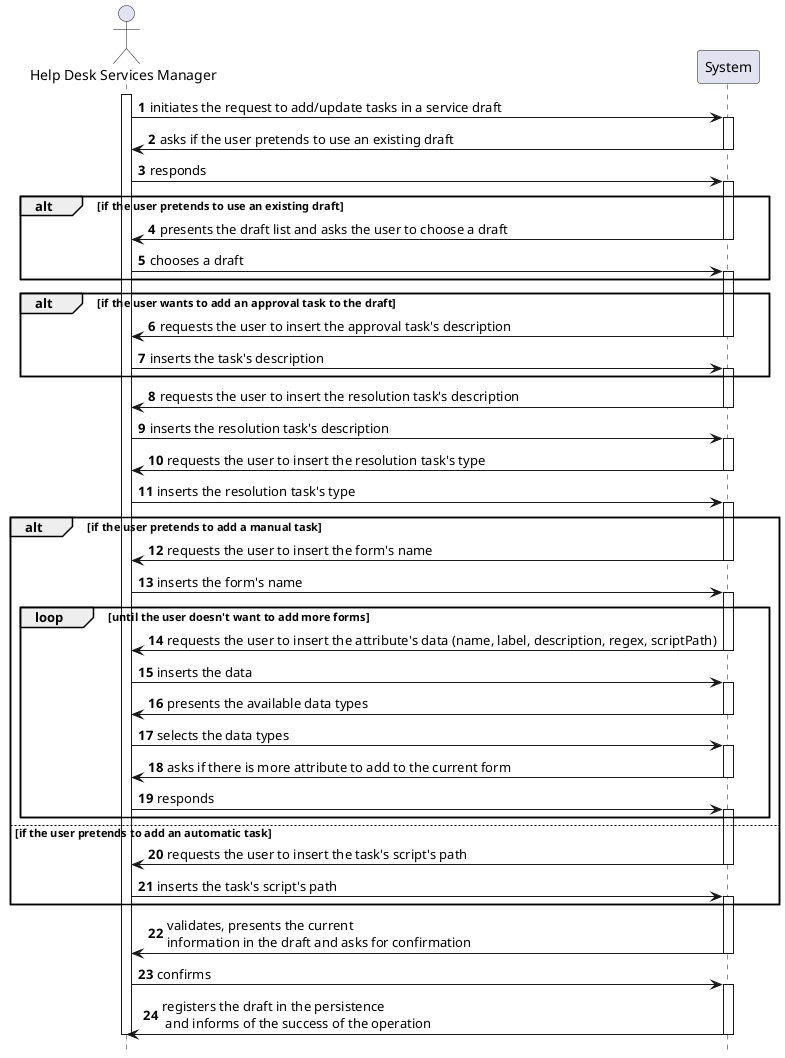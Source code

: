 @startuml
autonumber
hide footbox

actor "Help Desk Services Manager" as HSM
participant "System" as SYST

activate HSM

HSM -> SYST : initiates the request to add/update tasks in a service draft
activate SYST

SYST -> HSM : asks if the user pretends to use an existing draft
deactivate SYST

HSM -> SYST : responds
activate SYST

alt if the user pretends to use an existing draft

SYST -> HSM : presents the draft list and asks the user to choose a draft
deactivate SYST

HSM -> SYST : chooses a draft
activate SYST
end

alt if the user wants to add an approval task to the draft
SYST -> HSM : requests the user to insert the approval task's description
deactivate SYST

HSM -> SYST : inserts the task's description
activate SYST
end

SYST -> HSM : requests the user to insert the resolution task's description
deactivate SYST

HSM -> SYST : inserts the resolution task's description
activate SYST

SYST -> HSM : requests the user to insert the resolution task's type
deactivate SYST

HSM -> SYST : inserts the resolution task's type
activate SYST

alt if the user pretends to add a manual task
SYST -> HSM : requests the user to insert the form's name
deactivate SYST

HSM -> SYST : inserts the form's name
activate SYST

loop until the user doesn't want to add more forms
SYST -> HSM : requests the user to insert the attribute's data (name, label, description, regex, scriptPath)
deactivate SYST

HSM -> SYST : inserts the data
activate SYST

SYST -> HSM : presents the available data types
deactivate SYST

HSM -> SYST : selects the data types
activate SYST

SYST -> HSM : asks if there is more attribute to add to the current form
deactivate SYST

HSM -> SYST : responds
activate SYST
end

else if the user pretends to add an automatic task
SYST -> HSM : requests the user to insert the task's script's path
deactivate SYST

HSM -> SYST : inserts the task's script's path
activate SYST
end
SYST -> HSM : validates, presents the current \ninformation in the draft and asks for confirmation
deactivate SYST

HSM -> SYST : confirms
activate SYST

SYST -> HSM : registers the draft in the persistence\n and informs of the success of the operation
deactivate SYST
deactivate HSM

@enduml
